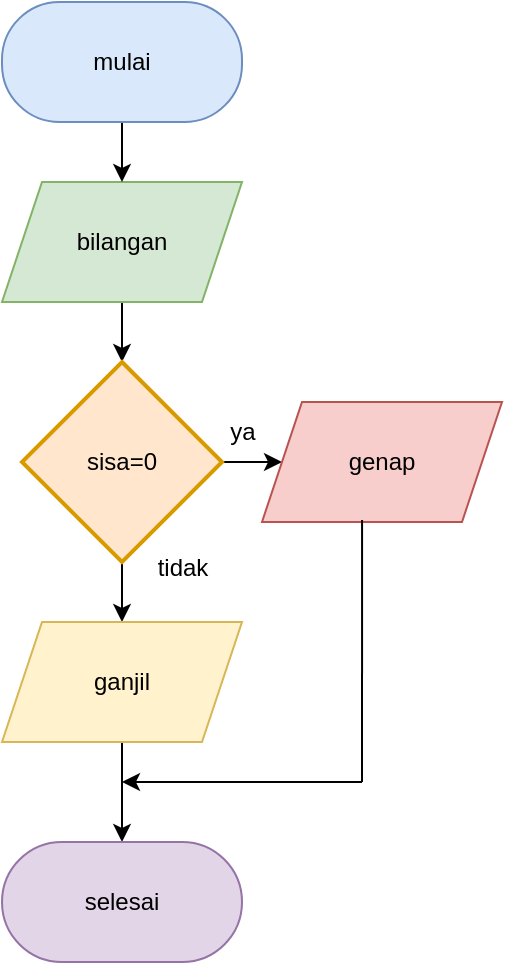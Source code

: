 <mxfile version="22.0.8" type="github" pages="2">
  <diagram name="Page-1" id="sF0Wd850f1XT-yWZANTL">
    <mxGraphModel dx="880" dy="470" grid="1" gridSize="10" guides="1" tooltips="1" connect="1" arrows="1" fold="1" page="1" pageScale="1" pageWidth="850" pageHeight="1100" math="0" shadow="0">
      <root>
        <mxCell id="0" />
        <mxCell id="1" parent="0" />
        <mxCell id="hl-wOQxRAhCaB6Ij0AIo-24" style="edgeStyle=orthogonalEdgeStyle;rounded=0;orthogonalLoop=1;jettySize=auto;html=1;" edge="1" parent="1" source="hl-wOQxRAhCaB6Ij0AIo-8">
          <mxGeometry relative="1" as="geometry">
            <mxPoint x="400" y="220" as="targetPoint" />
          </mxGeometry>
        </mxCell>
        <mxCell id="hl-wOQxRAhCaB6Ij0AIo-8" value="bilangan" style="shape=parallelogram;perimeter=parallelogramPerimeter;whiteSpace=wrap;html=1;fixedSize=1;fillColor=#d5e8d4;strokeColor=#82b366;" vertex="1" parent="1">
          <mxGeometry x="340" y="130" width="120" height="60" as="geometry" />
        </mxCell>
        <mxCell id="hl-wOQxRAhCaB6Ij0AIo-25" style="edgeStyle=orthogonalEdgeStyle;rounded=0;orthogonalLoop=1;jettySize=auto;html=1;" edge="1" parent="1" source="hl-wOQxRAhCaB6Ij0AIo-11">
          <mxGeometry relative="1" as="geometry">
            <mxPoint x="400" y="350" as="targetPoint" />
          </mxGeometry>
        </mxCell>
        <mxCell id="hl-wOQxRAhCaB6Ij0AIo-28" style="edgeStyle=orthogonalEdgeStyle;rounded=0;orthogonalLoop=1;jettySize=auto;html=1;" edge="1" parent="1" source="hl-wOQxRAhCaB6Ij0AIo-11">
          <mxGeometry relative="1" as="geometry">
            <mxPoint x="480" y="270" as="targetPoint" />
          </mxGeometry>
        </mxCell>
        <mxCell id="hl-wOQxRAhCaB6Ij0AIo-11" value="sisa=0" style="strokeWidth=2;html=1;shape=mxgraph.flowchart.decision;whiteSpace=wrap;fillColor=#ffe6cc;strokeColor=#d79b00;" vertex="1" parent="1">
          <mxGeometry x="350" y="220" width="100" height="100" as="geometry" />
        </mxCell>
        <mxCell id="hl-wOQxRAhCaB6Ij0AIo-20" value="genap" style="shape=parallelogram;perimeter=parallelogramPerimeter;whiteSpace=wrap;html=1;fixedSize=1;fillColor=#f8cecc;strokeColor=#b85450;" vertex="1" parent="1">
          <mxGeometry x="470" y="240" width="120" height="60" as="geometry" />
        </mxCell>
        <mxCell id="hl-wOQxRAhCaB6Ij0AIo-29" style="edgeStyle=orthogonalEdgeStyle;rounded=0;orthogonalLoop=1;jettySize=auto;html=1;entryX=0.5;entryY=0;entryDx=0;entryDy=0;" edge="1" parent="1" source="hl-wOQxRAhCaB6Ij0AIo-27" target="hl-wOQxRAhCaB6Ij0AIo-30">
          <mxGeometry relative="1" as="geometry">
            <mxPoint x="400" y="450" as="targetPoint" />
          </mxGeometry>
        </mxCell>
        <mxCell id="hl-wOQxRAhCaB6Ij0AIo-27" value="ganjil" style="shape=parallelogram;perimeter=parallelogramPerimeter;whiteSpace=wrap;html=1;fixedSize=1;fillColor=#fff2cc;strokeColor=#d6b656;" vertex="1" parent="1">
          <mxGeometry x="340" y="350" width="120" height="60" as="geometry" />
        </mxCell>
        <mxCell id="hl-wOQxRAhCaB6Ij0AIo-30" value="selesai" style="rounded=1;whiteSpace=wrap;html=1;arcSize=50;fillColor=#e1d5e7;strokeColor=#9673a6;" vertex="1" parent="1">
          <mxGeometry x="340" y="460" width="120" height="60" as="geometry" />
        </mxCell>
        <mxCell id="hl-wOQxRAhCaB6Ij0AIo-41" value="" style="edgeStyle=orthogonalEdgeStyle;rounded=0;orthogonalLoop=1;jettySize=auto;html=1;" edge="1" parent="1" source="hl-wOQxRAhCaB6Ij0AIo-31" target="hl-wOQxRAhCaB6Ij0AIo-8">
          <mxGeometry relative="1" as="geometry" />
        </mxCell>
        <mxCell id="hl-wOQxRAhCaB6Ij0AIo-31" value="mulai" style="rounded=1;whiteSpace=wrap;html=1;arcSize=48;fillColor=#dae8fc;strokeColor=#6c8ebf;" vertex="1" parent="1">
          <mxGeometry x="340" y="40" width="120" height="60" as="geometry" />
        </mxCell>
        <mxCell id="hl-wOQxRAhCaB6Ij0AIo-34" value="" style="endArrow=classic;html=1;rounded=0;" edge="1" parent="1">
          <mxGeometry width="50" height="50" relative="1" as="geometry">
            <mxPoint x="520" y="430" as="sourcePoint" />
            <mxPoint x="400" y="430" as="targetPoint" />
          </mxGeometry>
        </mxCell>
        <mxCell id="hl-wOQxRAhCaB6Ij0AIo-35" value="" style="endArrow=none;html=1;rounded=0;entryX=0.417;entryY=0.983;entryDx=0;entryDy=0;entryPerimeter=0;" edge="1" parent="1" target="hl-wOQxRAhCaB6Ij0AIo-20">
          <mxGeometry width="50" height="50" relative="1" as="geometry">
            <mxPoint x="520" y="430" as="sourcePoint" />
            <mxPoint x="440" y="350" as="targetPoint" />
            <Array as="points" />
          </mxGeometry>
        </mxCell>
        <mxCell id="hl-wOQxRAhCaB6Ij0AIo-36" value="tidak" style="text;html=1;align=center;verticalAlign=middle;resizable=0;points=[];autosize=1;strokeColor=none;fillColor=none;" vertex="1" parent="1">
          <mxGeometry x="405" y="308" width="50" height="30" as="geometry" />
        </mxCell>
        <mxCell id="hl-wOQxRAhCaB6Ij0AIo-37" value="ya" style="text;html=1;align=center;verticalAlign=middle;resizable=0;points=[];autosize=1;strokeColor=none;fillColor=none;" vertex="1" parent="1">
          <mxGeometry x="440" y="240" width="40" height="30" as="geometry" />
        </mxCell>
      </root>
    </mxGraphModel>
  </diagram>
  <diagram id="EQeutXCcuTELLaD_6S-d" name="Page-2">
    <mxGraphModel dx="880" dy="470" grid="1" gridSize="10" guides="1" tooltips="1" connect="1" arrows="1" fold="1" page="1" pageScale="1" pageWidth="850" pageHeight="1100" math="0" shadow="0">
      <root>
        <mxCell id="0" />
        <mxCell id="1" parent="0" />
        <mxCell id="JLineVkTjFt_jAGOXM6n-27" value="" style="edgeStyle=orthogonalEdgeStyle;rounded=0;orthogonalLoop=1;jettySize=auto;html=1;" edge="1" parent="1" source="JLineVkTjFt_jAGOXM6n-3" target="JLineVkTjFt_jAGOXM6n-25">
          <mxGeometry relative="1" as="geometry" />
        </mxCell>
        <mxCell id="JLineVkTjFt_jAGOXM6n-3" value="mulai" style="rounded=1;whiteSpace=wrap;html=1;arcSize=50;fillColor=#e1d5e7;strokeColor=#9673a6;" vertex="1" parent="1">
          <mxGeometry x="340" y="40" width="120" height="60" as="geometry" />
        </mxCell>
        <mxCell id="JLineVkTjFt_jAGOXM6n-16" value="" style="edgeStyle=orthogonalEdgeStyle;rounded=0;orthogonalLoop=1;jettySize=auto;html=1;" edge="1" parent="1" source="JLineVkTjFt_jAGOXM6n-10">
          <mxGeometry relative="1" as="geometry">
            <mxPoint x="400" y="360" as="targetPoint" />
          </mxGeometry>
        </mxCell>
        <mxCell id="JLineVkTjFt_jAGOXM6n-10" value="Lo= phi x r x r" style="rounded=0;whiteSpace=wrap;html=1;fillColor=#d5e8d4;strokeColor=#82b366;" vertex="1" parent="1">
          <mxGeometry x="340" y="250" width="120" height="60" as="geometry" />
        </mxCell>
        <mxCell id="JLineVkTjFt_jAGOXM6n-19" value="" style="edgeStyle=orthogonalEdgeStyle;rounded=0;orthogonalLoop=1;jettySize=auto;html=1;" edge="1" parent="1" source="JLineVkTjFt_jAGOXM6n-17">
          <mxGeometry relative="1" as="geometry">
            <mxPoint x="400" y="470" as="targetPoint" />
          </mxGeometry>
        </mxCell>
        <mxCell id="JLineVkTjFt_jAGOXM6n-17" value="Lo" style="shape=parallelogram;perimeter=parallelogramPerimeter;whiteSpace=wrap;html=1;fixedSize=1;fillColor=#dae8fc;strokeColor=#6c8ebf;" vertex="1" parent="1">
          <mxGeometry x="340" y="360" width="120" height="60" as="geometry" />
        </mxCell>
        <mxCell id="JLineVkTjFt_jAGOXM6n-20" value="sselesai" style="rounded=1;whiteSpace=wrap;html=1;arcSize=50;fillColor=#ffe6cc;strokeColor=#d79b00;" vertex="1" parent="1">
          <mxGeometry x="350" y="470" width="120" height="60" as="geometry" />
        </mxCell>
        <mxCell id="JLineVkTjFt_jAGOXM6n-26" value="" style="edgeStyle=orthogonalEdgeStyle;rounded=0;orthogonalLoop=1;jettySize=auto;html=1;" edge="1" parent="1" source="JLineVkTjFt_jAGOXM6n-25" target="JLineVkTjFt_jAGOXM6n-10">
          <mxGeometry relative="1" as="geometry" />
        </mxCell>
        <mxCell id="JLineVkTjFt_jAGOXM6n-25" value="Lo phi . 3,14" style="shape=parallelogram;perimeter=parallelogramPerimeter;whiteSpace=wrap;html=1;fixedSize=1;fillColor=#f8cecc;strokeColor=#b85450;" vertex="1" parent="1">
          <mxGeometry x="340" y="150" width="120" height="60" as="geometry" />
        </mxCell>
      </root>
    </mxGraphModel>
  </diagram>
</mxfile>
